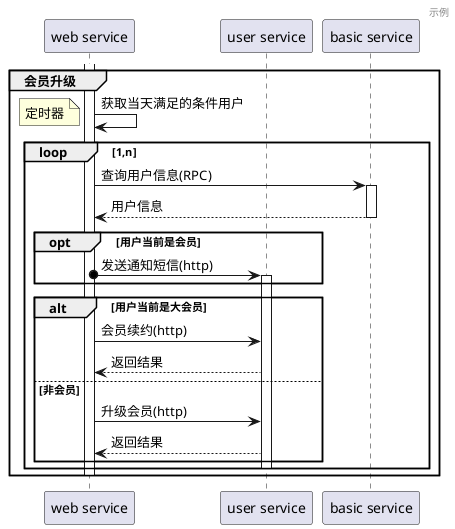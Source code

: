 @startuml
header 示例
participant "web service" as web
participant "user service" as user
participant "basic service" as basic

group 会员升级
      activate  web
      web -> web: 获取当天满足的条件用户
      note left :定时器
      loop 1,n
        web -> basic : 查询用户信息(RPC)
        activate  basic
        basic --> web : 用户信息
        deactivate basic

        opt 用户当前是会员
          web o-> user : 发送通知短信(http)
          activate user
        end

        alt 用户当前是大会员
          web -> user:会员续约(http)
          user --> web:返回结果
        else 非会员
          web -> user :升级会员(http)
          user --> web:返回结果
        end
        deactivate user
      end

      deactivate web
end
@enduml
